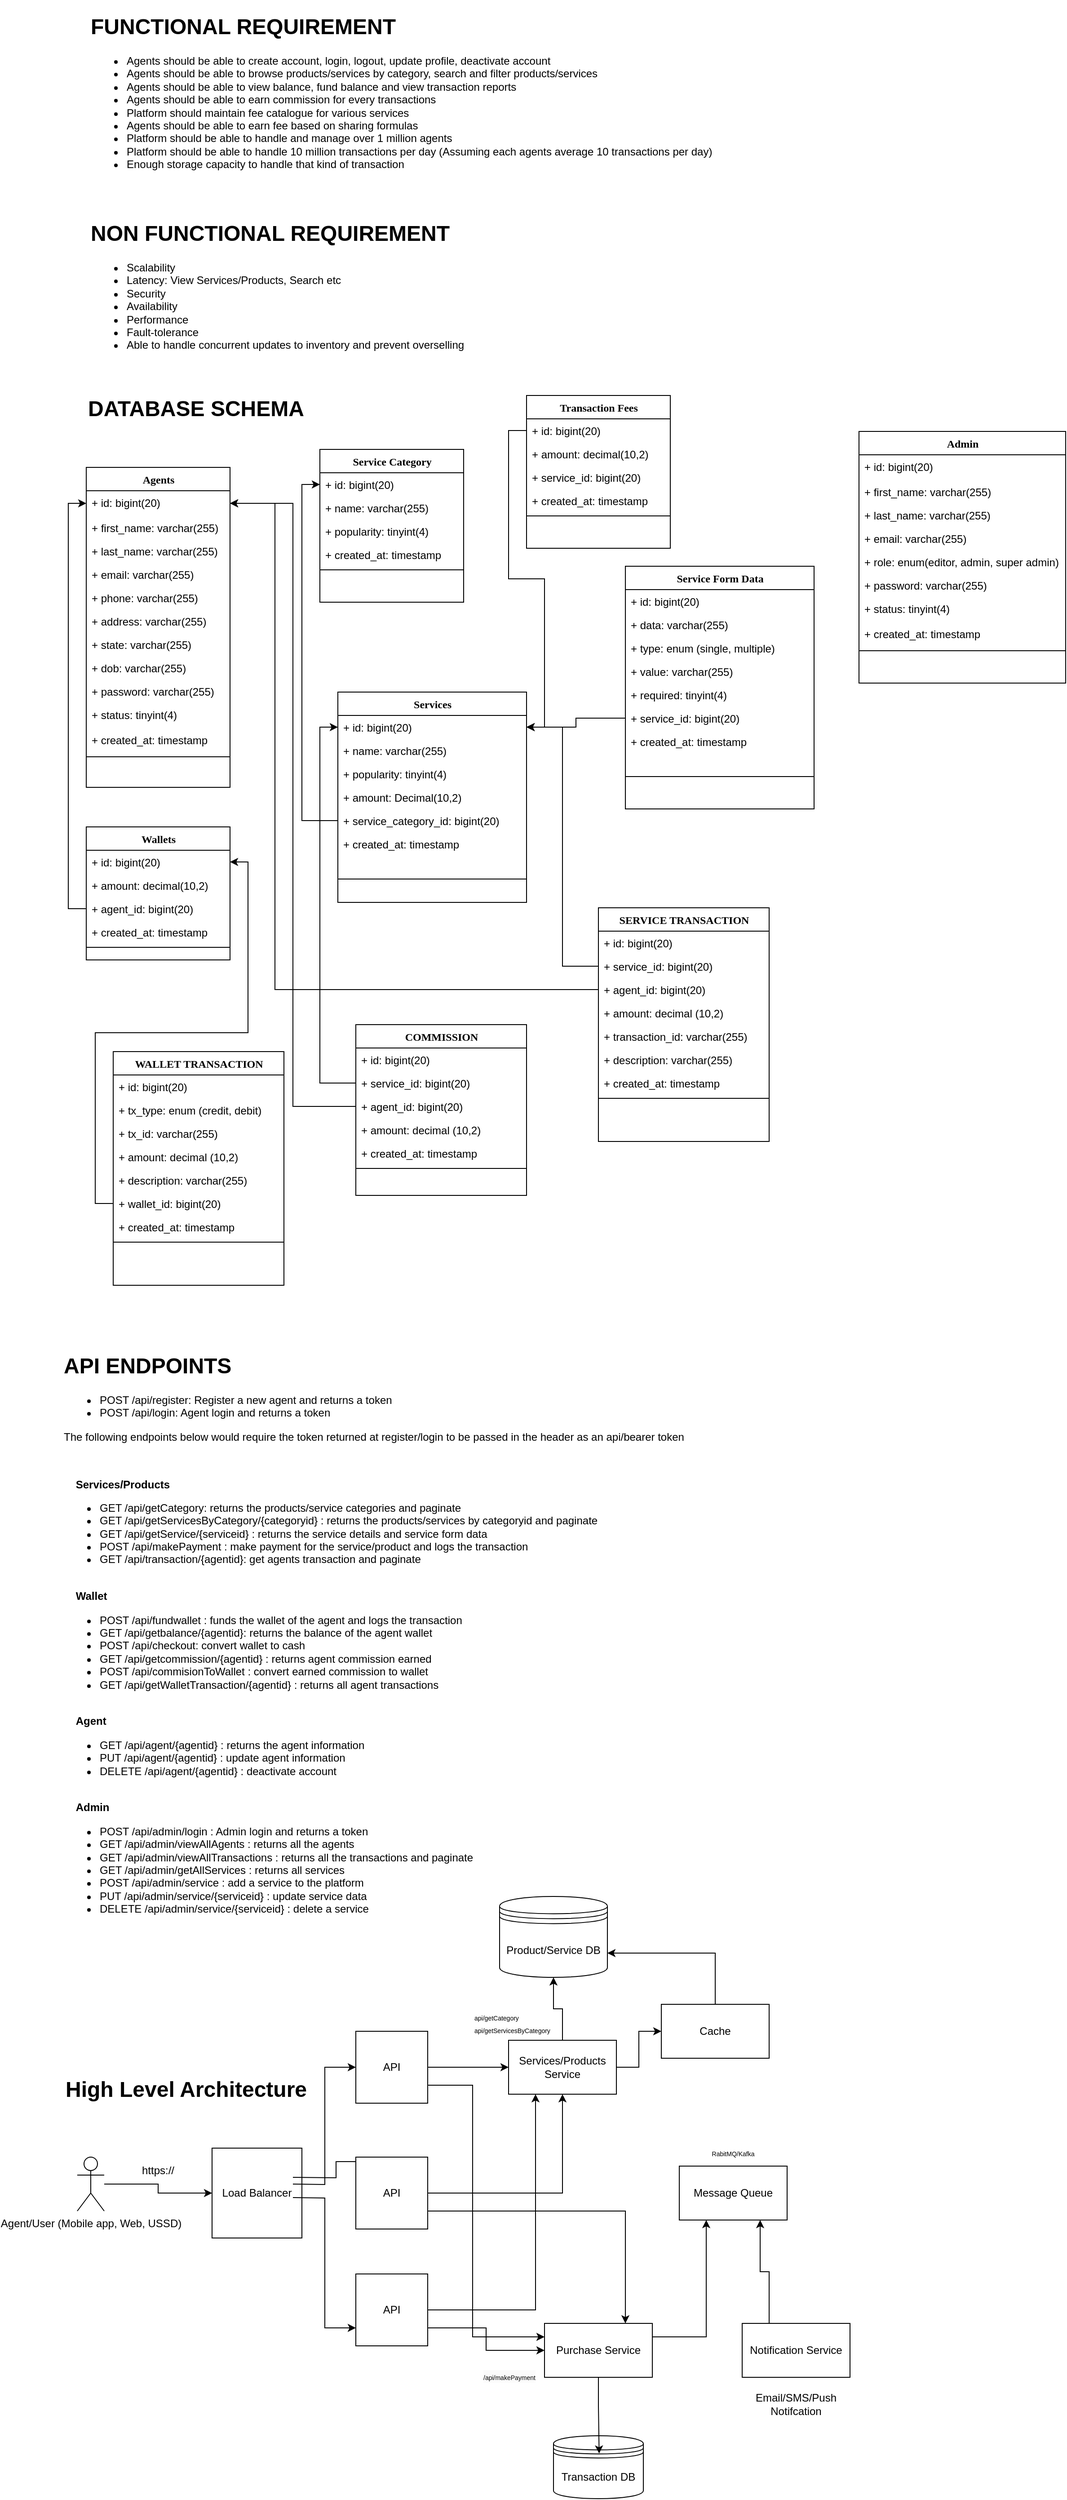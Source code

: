 <mxfile version="22.0.8" type="github">
  <diagram name="Page-1" id="9f46799a-70d6-7492-0946-bef42562c5a5">
    <mxGraphModel dx="2008" dy="1384" grid="1" gridSize="10" guides="1" tooltips="1" connect="1" arrows="1" fold="1" page="1" pageScale="1" pageWidth="1100" pageHeight="850" background="none" math="0" shadow="0">
      <root>
        <mxCell id="0" />
        <mxCell id="1" parent="0" />
        <mxCell id="78961159f06e98e8-17" value="Agents" style="swimlane;html=1;fontStyle=1;align=center;verticalAlign=top;childLayout=stackLayout;horizontal=1;startSize=26;horizontalStack=0;resizeParent=1;resizeLast=0;collapsible=1;marginBottom=0;swimlaneFillColor=#ffffff;rounded=0;shadow=0;comic=0;labelBackgroundColor=none;strokeWidth=1;fillColor=none;fontFamily=Verdana;fontSize=12" parent="1" vertex="1">
          <mxGeometry x="80" y="-280" width="160" height="356" as="geometry" />
        </mxCell>
        <mxCell id="6kIQ4EOXt6WHOdmxmBEa-10" value="+ id: bigint(20)" style="text;html=1;strokeColor=none;fillColor=none;align=left;verticalAlign=top;spacingLeft=4;spacingRight=4;whiteSpace=wrap;overflow=hidden;rotatable=0;points=[[0,0.5],[1,0.5]];portConstraint=eastwest;" vertex="1" parent="78961159f06e98e8-17">
          <mxGeometry y="26" width="160" height="28" as="geometry" />
        </mxCell>
        <mxCell id="78961159f06e98e8-21" value="+ first_name: varchar(255)" style="text;html=1;strokeColor=none;fillColor=none;align=left;verticalAlign=top;spacingLeft=4;spacingRight=4;whiteSpace=wrap;overflow=hidden;rotatable=0;points=[[0,0.5],[1,0.5]];portConstraint=eastwest;" parent="78961159f06e98e8-17" vertex="1">
          <mxGeometry y="54" width="160" height="26" as="geometry" />
        </mxCell>
        <mxCell id="78961159f06e98e8-23" value="+ last_name: varchar(255)" style="text;html=1;strokeColor=none;fillColor=none;align=left;verticalAlign=top;spacingLeft=4;spacingRight=4;whiteSpace=wrap;overflow=hidden;rotatable=0;points=[[0,0.5],[1,0.5]];portConstraint=eastwest;" parent="78961159f06e98e8-17" vertex="1">
          <mxGeometry y="80" width="160" height="26" as="geometry" />
        </mxCell>
        <mxCell id="78961159f06e98e8-25" value="+ email: varchar(255)" style="text;html=1;strokeColor=none;fillColor=none;align=left;verticalAlign=top;spacingLeft=4;spacingRight=4;whiteSpace=wrap;overflow=hidden;rotatable=0;points=[[0,0.5],[1,0.5]];portConstraint=eastwest;" parent="78961159f06e98e8-17" vertex="1">
          <mxGeometry y="106" width="160" height="26" as="geometry" />
        </mxCell>
        <mxCell id="78961159f06e98e8-26" value="+ phone: varchar(255)" style="text;html=1;strokeColor=none;fillColor=none;align=left;verticalAlign=top;spacingLeft=4;spacingRight=4;whiteSpace=wrap;overflow=hidden;rotatable=0;points=[[0,0.5],[1,0.5]];portConstraint=eastwest;" parent="78961159f06e98e8-17" vertex="1">
          <mxGeometry y="132" width="160" height="26" as="geometry" />
        </mxCell>
        <mxCell id="78961159f06e98e8-24" value="+ address: varchar(255)" style="text;html=1;strokeColor=none;fillColor=none;align=left;verticalAlign=top;spacingLeft=4;spacingRight=4;whiteSpace=wrap;overflow=hidden;rotatable=0;points=[[0,0.5],[1,0.5]];portConstraint=eastwest;" parent="78961159f06e98e8-17" vertex="1">
          <mxGeometry y="158" width="160" height="26" as="geometry" />
        </mxCell>
        <mxCell id="6kIQ4EOXt6WHOdmxmBEa-5" value="+ state: varchar(255)" style="text;html=1;strokeColor=none;fillColor=none;align=left;verticalAlign=top;spacingLeft=4;spacingRight=4;whiteSpace=wrap;overflow=hidden;rotatable=0;points=[[0,0.5],[1,0.5]];portConstraint=eastwest;" vertex="1" parent="78961159f06e98e8-17">
          <mxGeometry y="184" width="160" height="26" as="geometry" />
        </mxCell>
        <mxCell id="6kIQ4EOXt6WHOdmxmBEa-6" value="+ dob: varchar(255)" style="text;html=1;strokeColor=none;fillColor=none;align=left;verticalAlign=top;spacingLeft=4;spacingRight=4;whiteSpace=wrap;overflow=hidden;rotatable=0;points=[[0,0.5],[1,0.5]];portConstraint=eastwest;" vertex="1" parent="78961159f06e98e8-17">
          <mxGeometry y="210" width="160" height="26" as="geometry" />
        </mxCell>
        <mxCell id="6kIQ4EOXt6WHOdmxmBEa-7" value="+ password: varchar(255)" style="text;html=1;strokeColor=none;fillColor=none;align=left;verticalAlign=top;spacingLeft=4;spacingRight=4;whiteSpace=wrap;overflow=hidden;rotatable=0;points=[[0,0.5],[1,0.5]];portConstraint=eastwest;" vertex="1" parent="78961159f06e98e8-17">
          <mxGeometry y="236" width="160" height="26" as="geometry" />
        </mxCell>
        <mxCell id="6kIQ4EOXt6WHOdmxmBEa-8" value="+ status: tinyint(4)" style="text;html=1;strokeColor=none;fillColor=none;align=left;verticalAlign=top;spacingLeft=4;spacingRight=4;whiteSpace=wrap;overflow=hidden;rotatable=0;points=[[0,0.5],[1,0.5]];portConstraint=eastwest;" vertex="1" parent="78961159f06e98e8-17">
          <mxGeometry y="262" width="160" height="28" as="geometry" />
        </mxCell>
        <mxCell id="6kIQ4EOXt6WHOdmxmBEa-9" value="+ created_at: timestamp" style="text;html=1;strokeColor=none;fillColor=none;align=left;verticalAlign=top;spacingLeft=4;spacingRight=4;whiteSpace=wrap;overflow=hidden;rotatable=0;points=[[0,0.5],[1,0.5]];portConstraint=eastwest;" vertex="1" parent="78961159f06e98e8-17">
          <mxGeometry y="290" width="160" height="28" as="geometry" />
        </mxCell>
        <mxCell id="78961159f06e98e8-19" value="" style="line;html=1;strokeWidth=1;fillColor=none;align=left;verticalAlign=middle;spacingTop=-1;spacingLeft=3;spacingRight=3;rotatable=0;labelPosition=right;points=[];portConstraint=eastwest;" parent="78961159f06e98e8-17" vertex="1">
          <mxGeometry y="318" width="160" height="8" as="geometry" />
        </mxCell>
        <mxCell id="78961159f06e98e8-30" value="Service Category" style="swimlane;html=1;fontStyle=1;align=center;verticalAlign=top;childLayout=stackLayout;horizontal=1;startSize=26;horizontalStack=0;resizeParent=1;resizeLast=0;collapsible=1;marginBottom=0;swimlaneFillColor=#ffffff;rounded=0;shadow=0;comic=0;labelBackgroundColor=none;strokeWidth=1;fillColor=none;fontFamily=Verdana;fontSize=12" parent="1" vertex="1">
          <mxGeometry x="340" y="-300" width="160" height="170" as="geometry" />
        </mxCell>
        <mxCell id="78961159f06e98e8-31" value="+ id: bigint(20)" style="text;html=1;strokeColor=none;fillColor=none;align=left;verticalAlign=top;spacingLeft=4;spacingRight=4;whiteSpace=wrap;overflow=hidden;rotatable=0;points=[[0,0.5],[1,0.5]];portConstraint=eastwest;" parent="78961159f06e98e8-30" vertex="1">
          <mxGeometry y="26" width="160" height="26" as="geometry" />
        </mxCell>
        <mxCell id="78961159f06e98e8-32" value="+ name: varchar(255)" style="text;html=1;strokeColor=none;fillColor=none;align=left;verticalAlign=top;spacingLeft=4;spacingRight=4;whiteSpace=wrap;overflow=hidden;rotatable=0;points=[[0,0.5],[1,0.5]];portConstraint=eastwest;" parent="78961159f06e98e8-30" vertex="1">
          <mxGeometry y="52" width="160" height="26" as="geometry" />
        </mxCell>
        <mxCell id="78961159f06e98e8-33" value="+ popularity: tinyint(4)" style="text;html=1;strokeColor=none;fillColor=none;align=left;verticalAlign=top;spacingLeft=4;spacingRight=4;whiteSpace=wrap;overflow=hidden;rotatable=0;points=[[0,0.5],[1,0.5]];portConstraint=eastwest;" parent="78961159f06e98e8-30" vertex="1">
          <mxGeometry y="78" width="160" height="26" as="geometry" />
        </mxCell>
        <mxCell id="78961159f06e98e8-34" value="+ created_at: timestamp" style="text;html=1;strokeColor=none;fillColor=none;align=left;verticalAlign=top;spacingLeft=4;spacingRight=4;whiteSpace=wrap;overflow=hidden;rotatable=0;points=[[0,0.5],[1,0.5]];portConstraint=eastwest;" parent="78961159f06e98e8-30" vertex="1">
          <mxGeometry y="104" width="160" height="26" as="geometry" />
        </mxCell>
        <mxCell id="78961159f06e98e8-38" value="" style="line;html=1;strokeWidth=1;fillColor=none;align=left;verticalAlign=middle;spacingTop=-1;spacingLeft=3;spacingRight=3;rotatable=0;labelPosition=right;points=[];portConstraint=eastwest;" parent="78961159f06e98e8-30" vertex="1">
          <mxGeometry y="130" width="160" height="8" as="geometry" />
        </mxCell>
        <mxCell id="78961159f06e98e8-43" value="Services" style="swimlane;html=1;fontStyle=1;align=center;verticalAlign=top;childLayout=stackLayout;horizontal=1;startSize=26;horizontalStack=0;resizeParent=1;resizeLast=0;collapsible=1;marginBottom=0;swimlaneFillColor=#ffffff;rounded=0;shadow=0;comic=0;labelBackgroundColor=none;strokeWidth=1;fillColor=none;fontFamily=Verdana;fontSize=12" parent="1" vertex="1">
          <mxGeometry x="360" y="-30" width="210" height="234" as="geometry" />
        </mxCell>
        <mxCell id="78961159f06e98e8-44" value="+ id: bigint(20)" style="text;html=1;strokeColor=none;fillColor=none;align=left;verticalAlign=top;spacingLeft=4;spacingRight=4;whiteSpace=wrap;overflow=hidden;rotatable=0;points=[[0,0.5],[1,0.5]];portConstraint=eastwest;" parent="78961159f06e98e8-43" vertex="1">
          <mxGeometry y="26" width="210" height="26" as="geometry" />
        </mxCell>
        <mxCell id="78961159f06e98e8-45" value="+ name: varchar(255)" style="text;html=1;strokeColor=none;fillColor=none;align=left;verticalAlign=top;spacingLeft=4;spacingRight=4;whiteSpace=wrap;overflow=hidden;rotatable=0;points=[[0,0.5],[1,0.5]];portConstraint=eastwest;" parent="78961159f06e98e8-43" vertex="1">
          <mxGeometry y="52" width="210" height="26" as="geometry" />
        </mxCell>
        <mxCell id="6kIQ4EOXt6WHOdmxmBEa-64" value="+ popularity: tinyint(4)" style="text;html=1;strokeColor=none;fillColor=none;align=left;verticalAlign=top;spacingLeft=4;spacingRight=4;whiteSpace=wrap;overflow=hidden;rotatable=0;points=[[0,0.5],[1,0.5]];portConstraint=eastwest;" vertex="1" parent="78961159f06e98e8-43">
          <mxGeometry y="78" width="210" height="26" as="geometry" />
        </mxCell>
        <mxCell id="78961159f06e98e8-49" value="+ amount: Decimal(10,2)" style="text;html=1;strokeColor=none;fillColor=none;align=left;verticalAlign=top;spacingLeft=4;spacingRight=4;whiteSpace=wrap;overflow=hidden;rotatable=0;points=[[0,0.5],[1,0.5]];portConstraint=eastwest;" parent="78961159f06e98e8-43" vertex="1">
          <mxGeometry y="104" width="210" height="26" as="geometry" />
        </mxCell>
        <mxCell id="78961159f06e98e8-50" value="+ service_category_id: bigint(20)" style="text;html=1;strokeColor=none;fillColor=none;align=left;verticalAlign=top;spacingLeft=4;spacingRight=4;whiteSpace=wrap;overflow=hidden;rotatable=0;points=[[0,0.5],[1,0.5]];portConstraint=eastwest;" parent="78961159f06e98e8-43" vertex="1">
          <mxGeometry y="130" width="210" height="26" as="geometry" />
        </mxCell>
        <mxCell id="78961159f06e98e8-52" value="+ created_at: timestamp" style="text;html=1;strokeColor=none;fillColor=none;align=left;verticalAlign=top;spacingLeft=4;spacingRight=4;whiteSpace=wrap;overflow=hidden;rotatable=0;points=[[0,0.5],[1,0.5]];portConstraint=eastwest;" parent="78961159f06e98e8-43" vertex="1">
          <mxGeometry y="156" width="210" height="26" as="geometry" />
        </mxCell>
        <mxCell id="78961159f06e98e8-51" value="" style="line;html=1;strokeWidth=1;fillColor=none;align=left;verticalAlign=middle;spacingTop=-1;spacingLeft=3;spacingRight=3;rotatable=0;labelPosition=right;points=[];portConstraint=eastwest;" parent="78961159f06e98e8-43" vertex="1">
          <mxGeometry y="182" width="210" height="52" as="geometry" />
        </mxCell>
        <mxCell id="78961159f06e98e8-56" value="Wallets" style="swimlane;html=1;fontStyle=1;align=center;verticalAlign=top;childLayout=stackLayout;horizontal=1;startSize=26;horizontalStack=0;resizeParent=1;resizeLast=0;collapsible=1;marginBottom=0;swimlaneFillColor=#ffffff;rounded=0;shadow=0;comic=0;labelBackgroundColor=none;strokeWidth=1;fillColor=none;fontFamily=Verdana;fontSize=12" parent="1" vertex="1">
          <mxGeometry x="80" y="120" width="160" height="148" as="geometry">
            <mxRectangle x="90" y="482" width="90" height="30" as="alternateBounds" />
          </mxGeometry>
        </mxCell>
        <mxCell id="78961159f06e98e8-57" value="+ id: bigint(20)" style="text;html=1;strokeColor=none;fillColor=none;align=left;verticalAlign=top;spacingLeft=4;spacingRight=4;whiteSpace=wrap;overflow=hidden;rotatable=0;points=[[0,0.5],[1,0.5]];portConstraint=eastwest;" parent="78961159f06e98e8-56" vertex="1">
          <mxGeometry y="26" width="160" height="26" as="geometry" />
        </mxCell>
        <mxCell id="78961159f06e98e8-58" value="+ amount: decimal(10,2)" style="text;html=1;strokeColor=none;fillColor=none;align=left;verticalAlign=top;spacingLeft=4;spacingRight=4;whiteSpace=wrap;overflow=hidden;rotatable=0;points=[[0,0.5],[1,0.5]];portConstraint=eastwest;" parent="78961159f06e98e8-56" vertex="1">
          <mxGeometry y="52" width="160" height="26" as="geometry" />
        </mxCell>
        <mxCell id="78961159f06e98e8-59" value="+ agent_id: bigint(20)" style="text;html=1;strokeColor=none;fillColor=none;align=left;verticalAlign=top;spacingLeft=4;spacingRight=4;whiteSpace=wrap;overflow=hidden;rotatable=0;points=[[0,0.5],[1,0.5]];portConstraint=eastwest;" parent="78961159f06e98e8-56" vertex="1">
          <mxGeometry y="78" width="160" height="26" as="geometry" />
        </mxCell>
        <mxCell id="78961159f06e98e8-60" value="+ created_at: timestamp" style="text;html=1;strokeColor=none;fillColor=none;align=left;verticalAlign=top;spacingLeft=4;spacingRight=4;whiteSpace=wrap;overflow=hidden;rotatable=0;points=[[0,0.5],[1,0.5]];portConstraint=eastwest;" parent="78961159f06e98e8-56" vertex="1">
          <mxGeometry y="104" width="160" height="26" as="geometry" />
        </mxCell>
        <mxCell id="78961159f06e98e8-64" value="" style="line;html=1;strokeWidth=1;fillColor=none;align=left;verticalAlign=middle;spacingTop=-1;spacingLeft=3;spacingRight=3;rotatable=0;labelPosition=right;points=[];portConstraint=eastwest;" parent="78961159f06e98e8-56" vertex="1">
          <mxGeometry y="130" width="160" height="8" as="geometry" />
        </mxCell>
        <mxCell id="78961159f06e98e8-69" value="WALLET TRANSACTION&lt;br&gt;" style="swimlane;html=1;fontStyle=1;align=center;verticalAlign=top;childLayout=stackLayout;horizontal=1;startSize=26;horizontalStack=0;resizeParent=1;resizeLast=0;collapsible=1;marginBottom=0;swimlaneFillColor=#ffffff;rounded=0;shadow=0;comic=0;labelBackgroundColor=none;strokeWidth=1;fillColor=none;fontFamily=Verdana;fontSize=12" parent="1" vertex="1">
          <mxGeometry x="110" y="370" width="190" height="260" as="geometry" />
        </mxCell>
        <mxCell id="78961159f06e98e8-70" value="+ id: bigint(20)" style="text;html=1;strokeColor=none;fillColor=none;align=left;verticalAlign=top;spacingLeft=4;spacingRight=4;whiteSpace=wrap;overflow=hidden;rotatable=0;points=[[0,0.5],[1,0.5]];portConstraint=eastwest;" parent="78961159f06e98e8-69" vertex="1">
          <mxGeometry y="26" width="190" height="26" as="geometry" />
        </mxCell>
        <mxCell id="78961159f06e98e8-71" value="+ tx_type: enum (credit, debit)" style="text;html=1;strokeColor=none;fillColor=none;align=left;verticalAlign=top;spacingLeft=4;spacingRight=4;whiteSpace=wrap;overflow=hidden;rotatable=0;points=[[0,0.5],[1,0.5]];portConstraint=eastwest;" parent="78961159f06e98e8-69" vertex="1">
          <mxGeometry y="52" width="190" height="26" as="geometry" />
        </mxCell>
        <mxCell id="78961159f06e98e8-72" value="+ tx_id: varchar(255)" style="text;html=1;strokeColor=none;fillColor=none;align=left;verticalAlign=top;spacingLeft=4;spacingRight=4;whiteSpace=wrap;overflow=hidden;rotatable=0;points=[[0,0.5],[1,0.5]];portConstraint=eastwest;" parent="78961159f06e98e8-69" vertex="1">
          <mxGeometry y="78" width="190" height="26" as="geometry" />
        </mxCell>
        <mxCell id="78961159f06e98e8-74" value="+ amount: decimal (10,2)" style="text;html=1;strokeColor=none;fillColor=none;align=left;verticalAlign=top;spacingLeft=4;spacingRight=4;whiteSpace=wrap;overflow=hidden;rotatable=0;points=[[0,0.5],[1,0.5]];portConstraint=eastwest;" parent="78961159f06e98e8-69" vertex="1">
          <mxGeometry y="104" width="190" height="26" as="geometry" />
        </mxCell>
        <mxCell id="78961159f06e98e8-75" value="+ description: varchar(255)" style="text;html=1;strokeColor=none;fillColor=none;align=left;verticalAlign=top;spacingLeft=4;spacingRight=4;whiteSpace=wrap;overflow=hidden;rotatable=0;points=[[0,0.5],[1,0.5]];portConstraint=eastwest;" parent="78961159f06e98e8-69" vertex="1">
          <mxGeometry y="130" width="190" height="26" as="geometry" />
        </mxCell>
        <mxCell id="78961159f06e98e8-76" value="+ wallet_id: bigint(20)" style="text;html=1;strokeColor=none;fillColor=none;align=left;verticalAlign=top;spacingLeft=4;spacingRight=4;whiteSpace=wrap;overflow=hidden;rotatable=0;points=[[0,0.5],[1,0.5]];portConstraint=eastwest;" parent="78961159f06e98e8-69" vertex="1">
          <mxGeometry y="156" width="190" height="26" as="geometry" />
        </mxCell>
        <mxCell id="6kIQ4EOXt6WHOdmxmBEa-15" value="+ created_at: timestamp" style="text;html=1;strokeColor=none;fillColor=none;align=left;verticalAlign=top;spacingLeft=4;spacingRight=4;whiteSpace=wrap;overflow=hidden;rotatable=0;points=[[0,0.5],[1,0.5]];portConstraint=eastwest;" vertex="1" parent="78961159f06e98e8-69">
          <mxGeometry y="182" width="190" height="26" as="geometry" />
        </mxCell>
        <mxCell id="78961159f06e98e8-77" value="" style="line;html=1;strokeWidth=1;fillColor=none;align=left;verticalAlign=middle;spacingTop=-1;spacingLeft=3;spacingRight=3;rotatable=0;labelPosition=right;points=[];portConstraint=eastwest;" parent="78961159f06e98e8-69" vertex="1">
          <mxGeometry y="208" width="190" height="8" as="geometry" />
        </mxCell>
        <mxCell id="6kIQ4EOXt6WHOdmxmBEa-1" value="&lt;h1&gt;FUNCTIONAL REQUIREMENT&lt;/h1&gt;&lt;p&gt;&lt;/p&gt;&lt;ul&gt;&lt;li&gt;Agents should be able to create account, login, logout, update profile, deactivate account&lt;/li&gt;&lt;li&gt;Agents should be able to browse products/services by category, search and filter products/services&lt;/li&gt;&lt;li&gt;Agents should be able to view balance, fund balance and view transaction reports&lt;/li&gt;&lt;li&gt;Agents should be able to earn commission for every transactions&lt;/li&gt;&lt;li&gt;Platform should maintain fee catalogue for various services&lt;/li&gt;&lt;li&gt;Agents should be able to earn fee based on sharing formulas&lt;/li&gt;&lt;li&gt;Platform should be able to handle and manage over 1 million agents&lt;/li&gt;&lt;li&gt;Platform should be able to handle 10 million transactions per day (Assuming each agents average 10 transactions per day)&lt;/li&gt;&lt;li&gt;Enough storage capacity to handle that kind of transaction&lt;/li&gt;&lt;/ul&gt;&lt;p&gt;&lt;/p&gt;" style="text;html=1;strokeColor=none;fillColor=none;spacing=5;spacingTop=-20;whiteSpace=wrap;overflow=hidden;rounded=0;" vertex="1" parent="1">
          <mxGeometry x="80" y="-790" width="730" height="200" as="geometry" />
        </mxCell>
        <mxCell id="6kIQ4EOXt6WHOdmxmBEa-2" value="&lt;h1&gt;NON FUNCTIONAL REQUIREMENT&lt;/h1&gt;&lt;p&gt;&lt;/p&gt;&lt;ul&gt;&lt;li&gt;Scalability&lt;/li&gt;&lt;li&gt;Latency: View Services/Products, Search etc&lt;/li&gt;&lt;li&gt;Security&lt;/li&gt;&lt;li&gt;Availability&lt;/li&gt;&lt;li&gt;Performance&lt;/li&gt;&lt;li&gt;Fault-tolerance&lt;/li&gt;&lt;li&gt;Able to handle concurrent updates to inventory and prevent overselling&lt;/li&gt;&lt;/ul&gt;&lt;p&gt;&lt;/p&gt;" style="text;html=1;strokeColor=none;fillColor=none;spacing=5;spacingTop=-20;whiteSpace=wrap;overflow=hidden;rounded=0;" vertex="1" parent="1">
          <mxGeometry x="80" y="-560" width="730" height="200" as="geometry" />
        </mxCell>
        <mxCell id="6kIQ4EOXt6WHOdmxmBEa-3" value="&lt;b&gt;&lt;font style=&quot;font-size: 24px;&quot;&gt;DATABASE SCHEMA&lt;/font&gt;&lt;/b&gt;" style="text;html=1;strokeColor=none;fillColor=none;align=left;verticalAlign=middle;whiteSpace=wrap;rounded=0;" vertex="1" parent="1">
          <mxGeometry x="80" y="-360" width="270" height="30" as="geometry" />
        </mxCell>
        <mxCell id="6kIQ4EOXt6WHOdmxmBEa-13" style="edgeStyle=orthogonalEdgeStyle;rounded=0;orthogonalLoop=1;jettySize=auto;html=1;exitX=0;exitY=0.5;exitDx=0;exitDy=0;entryX=0;entryY=0.5;entryDx=0;entryDy=0;" edge="1" parent="1" source="78961159f06e98e8-59" target="6kIQ4EOXt6WHOdmxmBEa-10">
          <mxGeometry relative="1" as="geometry" />
        </mxCell>
        <mxCell id="6kIQ4EOXt6WHOdmxmBEa-17" style="edgeStyle=orthogonalEdgeStyle;rounded=0;orthogonalLoop=1;jettySize=auto;html=1;exitX=0;exitY=0.5;exitDx=0;exitDy=0;entryX=1;entryY=0.5;entryDx=0;entryDy=0;" edge="1" parent="1" source="78961159f06e98e8-76" target="78961159f06e98e8-57">
          <mxGeometry relative="1" as="geometry" />
        </mxCell>
        <mxCell id="6kIQ4EOXt6WHOdmxmBEa-19" style="edgeStyle=orthogonalEdgeStyle;rounded=0;orthogonalLoop=1;jettySize=auto;html=1;exitX=0;exitY=0.5;exitDx=0;exitDy=0;entryX=0;entryY=0.5;entryDx=0;entryDy=0;" edge="1" parent="1" source="78961159f06e98e8-50" target="78961159f06e98e8-31">
          <mxGeometry relative="1" as="geometry" />
        </mxCell>
        <mxCell id="6kIQ4EOXt6WHOdmxmBEa-24" value="Service Form Data" style="swimlane;html=1;fontStyle=1;align=center;verticalAlign=top;childLayout=stackLayout;horizontal=1;startSize=26;horizontalStack=0;resizeParent=1;resizeLast=0;collapsible=1;marginBottom=0;swimlaneFillColor=#ffffff;rounded=0;shadow=0;comic=0;labelBackgroundColor=none;strokeWidth=1;fillColor=none;fontFamily=Verdana;fontSize=12" vertex="1" parent="1">
          <mxGeometry x="680" y="-170" width="210" height="270" as="geometry" />
        </mxCell>
        <mxCell id="6kIQ4EOXt6WHOdmxmBEa-25" value="+ id: bigint(20)" style="text;html=1;strokeColor=none;fillColor=none;align=left;verticalAlign=top;spacingLeft=4;spacingRight=4;whiteSpace=wrap;overflow=hidden;rotatable=0;points=[[0,0.5],[1,0.5]];portConstraint=eastwest;" vertex="1" parent="6kIQ4EOXt6WHOdmxmBEa-24">
          <mxGeometry y="26" width="210" height="26" as="geometry" />
        </mxCell>
        <mxCell id="6kIQ4EOXt6WHOdmxmBEa-26" value="+ data: varchar(255)" style="text;html=1;strokeColor=none;fillColor=none;align=left;verticalAlign=top;spacingLeft=4;spacingRight=4;whiteSpace=wrap;overflow=hidden;rotatable=0;points=[[0,0.5],[1,0.5]];portConstraint=eastwest;" vertex="1" parent="6kIQ4EOXt6WHOdmxmBEa-24">
          <mxGeometry y="52" width="210" height="26" as="geometry" />
        </mxCell>
        <mxCell id="6kIQ4EOXt6WHOdmxmBEa-27" value="+ type: enum (single, multiple)" style="text;html=1;strokeColor=none;fillColor=none;align=left;verticalAlign=top;spacingLeft=4;spacingRight=4;whiteSpace=wrap;overflow=hidden;rotatable=0;points=[[0,0.5],[1,0.5]];portConstraint=eastwest;" vertex="1" parent="6kIQ4EOXt6WHOdmxmBEa-24">
          <mxGeometry y="78" width="210" height="26" as="geometry" />
        </mxCell>
        <mxCell id="6kIQ4EOXt6WHOdmxmBEa-31" value="+ value: varchar(255)" style="text;html=1;strokeColor=none;fillColor=none;align=left;verticalAlign=top;spacingLeft=4;spacingRight=4;whiteSpace=wrap;overflow=hidden;rotatable=0;points=[[0,0.5],[1,0.5]];portConstraint=eastwest;" vertex="1" parent="6kIQ4EOXt6WHOdmxmBEa-24">
          <mxGeometry y="104" width="210" height="26" as="geometry" />
        </mxCell>
        <mxCell id="6kIQ4EOXt6WHOdmxmBEa-32" value="+ required: tinyint(4)" style="text;html=1;strokeColor=none;fillColor=none;align=left;verticalAlign=top;spacingLeft=4;spacingRight=4;whiteSpace=wrap;overflow=hidden;rotatable=0;points=[[0,0.5],[1,0.5]];portConstraint=eastwest;" vertex="1" parent="6kIQ4EOXt6WHOdmxmBEa-24">
          <mxGeometry y="130" width="210" height="26" as="geometry" />
        </mxCell>
        <mxCell id="6kIQ4EOXt6WHOdmxmBEa-28" value="+ service_id: bigint(20)" style="text;html=1;strokeColor=none;fillColor=none;align=left;verticalAlign=top;spacingLeft=4;spacingRight=4;whiteSpace=wrap;overflow=hidden;rotatable=0;points=[[0,0.5],[1,0.5]];portConstraint=eastwest;" vertex="1" parent="6kIQ4EOXt6WHOdmxmBEa-24">
          <mxGeometry y="156" width="210" height="26" as="geometry" />
        </mxCell>
        <mxCell id="6kIQ4EOXt6WHOdmxmBEa-29" value="+ created_at: timestamp" style="text;html=1;strokeColor=none;fillColor=none;align=left;verticalAlign=top;spacingLeft=4;spacingRight=4;whiteSpace=wrap;overflow=hidden;rotatable=0;points=[[0,0.5],[1,0.5]];portConstraint=eastwest;" vertex="1" parent="6kIQ4EOXt6WHOdmxmBEa-24">
          <mxGeometry y="182" width="210" height="26" as="geometry" />
        </mxCell>
        <mxCell id="6kIQ4EOXt6WHOdmxmBEa-30" value="" style="line;html=1;strokeWidth=1;fillColor=none;align=left;verticalAlign=middle;spacingTop=-1;spacingLeft=3;spacingRight=3;rotatable=0;labelPosition=right;points=[];portConstraint=eastwest;" vertex="1" parent="6kIQ4EOXt6WHOdmxmBEa-24">
          <mxGeometry y="208" width="210" height="52" as="geometry" />
        </mxCell>
        <mxCell id="6kIQ4EOXt6WHOdmxmBEa-33" style="edgeStyle=orthogonalEdgeStyle;rounded=0;orthogonalLoop=1;jettySize=auto;html=1;exitX=0;exitY=0.5;exitDx=0;exitDy=0;entryX=1;entryY=0.5;entryDx=0;entryDy=0;" edge="1" parent="1" source="6kIQ4EOXt6WHOdmxmBEa-28" target="78961159f06e98e8-44">
          <mxGeometry relative="1" as="geometry" />
        </mxCell>
        <mxCell id="6kIQ4EOXt6WHOdmxmBEa-34" value="Transaction Fees" style="swimlane;html=1;fontStyle=1;align=center;verticalAlign=top;childLayout=stackLayout;horizontal=1;startSize=26;horizontalStack=0;resizeParent=1;resizeLast=0;collapsible=1;marginBottom=0;swimlaneFillColor=#ffffff;rounded=0;shadow=0;comic=0;labelBackgroundColor=none;strokeWidth=1;fillColor=none;fontFamily=Verdana;fontSize=12" vertex="1" parent="1">
          <mxGeometry x="570" y="-360" width="160" height="170" as="geometry">
            <mxRectangle x="90" y="482" width="90" height="30" as="alternateBounds" />
          </mxGeometry>
        </mxCell>
        <mxCell id="6kIQ4EOXt6WHOdmxmBEa-35" value="+ id: bigint(20)" style="text;html=1;strokeColor=none;fillColor=none;align=left;verticalAlign=top;spacingLeft=4;spacingRight=4;whiteSpace=wrap;overflow=hidden;rotatable=0;points=[[0,0.5],[1,0.5]];portConstraint=eastwest;" vertex="1" parent="6kIQ4EOXt6WHOdmxmBEa-34">
          <mxGeometry y="26" width="160" height="26" as="geometry" />
        </mxCell>
        <mxCell id="6kIQ4EOXt6WHOdmxmBEa-36" value="+ amount: decimal(10,2)" style="text;html=1;strokeColor=none;fillColor=none;align=left;verticalAlign=top;spacingLeft=4;spacingRight=4;whiteSpace=wrap;overflow=hidden;rotatable=0;points=[[0,0.5],[1,0.5]];portConstraint=eastwest;" vertex="1" parent="6kIQ4EOXt6WHOdmxmBEa-34">
          <mxGeometry y="52" width="160" height="26" as="geometry" />
        </mxCell>
        <mxCell id="6kIQ4EOXt6WHOdmxmBEa-37" value="+ service_id: bigint(20)" style="text;html=1;strokeColor=none;fillColor=none;align=left;verticalAlign=top;spacingLeft=4;spacingRight=4;whiteSpace=wrap;overflow=hidden;rotatable=0;points=[[0,0.5],[1,0.5]];portConstraint=eastwest;" vertex="1" parent="6kIQ4EOXt6WHOdmxmBEa-34">
          <mxGeometry y="78" width="160" height="26" as="geometry" />
        </mxCell>
        <mxCell id="6kIQ4EOXt6WHOdmxmBEa-38" value="+ created_at: timestamp" style="text;html=1;strokeColor=none;fillColor=none;align=left;verticalAlign=top;spacingLeft=4;spacingRight=4;whiteSpace=wrap;overflow=hidden;rotatable=0;points=[[0,0.5],[1,0.5]];portConstraint=eastwest;" vertex="1" parent="6kIQ4EOXt6WHOdmxmBEa-34">
          <mxGeometry y="104" width="160" height="26" as="geometry" />
        </mxCell>
        <mxCell id="6kIQ4EOXt6WHOdmxmBEa-39" value="" style="line;html=1;strokeWidth=1;fillColor=none;align=left;verticalAlign=middle;spacingTop=-1;spacingLeft=3;spacingRight=3;rotatable=0;labelPosition=right;points=[];portConstraint=eastwest;" vertex="1" parent="6kIQ4EOXt6WHOdmxmBEa-34">
          <mxGeometry y="130" width="160" height="8" as="geometry" />
        </mxCell>
        <mxCell id="6kIQ4EOXt6WHOdmxmBEa-41" style="edgeStyle=orthogonalEdgeStyle;rounded=0;orthogonalLoop=1;jettySize=auto;html=1;exitX=0;exitY=0.5;exitDx=0;exitDy=0;entryX=1;entryY=0.5;entryDx=0;entryDy=0;" edge="1" parent="1" source="6kIQ4EOXt6WHOdmxmBEa-35" target="78961159f06e98e8-44">
          <mxGeometry relative="1" as="geometry" />
        </mxCell>
        <mxCell id="6kIQ4EOXt6WHOdmxmBEa-42" value="SERVICE TRANSACTION" style="swimlane;html=1;fontStyle=1;align=center;verticalAlign=top;childLayout=stackLayout;horizontal=1;startSize=26;horizontalStack=0;resizeParent=1;resizeLast=0;collapsible=1;marginBottom=0;swimlaneFillColor=#ffffff;rounded=0;shadow=0;comic=0;labelBackgroundColor=none;strokeWidth=1;fillColor=none;fontFamily=Verdana;fontSize=12" vertex="1" parent="1">
          <mxGeometry x="650" y="210" width="190" height="260" as="geometry" />
        </mxCell>
        <mxCell id="6kIQ4EOXt6WHOdmxmBEa-43" value="+ id: bigint(20)" style="text;html=1;strokeColor=none;fillColor=none;align=left;verticalAlign=top;spacingLeft=4;spacingRight=4;whiteSpace=wrap;overflow=hidden;rotatable=0;points=[[0,0.5],[1,0.5]];portConstraint=eastwest;" vertex="1" parent="6kIQ4EOXt6WHOdmxmBEa-42">
          <mxGeometry y="26" width="190" height="26" as="geometry" />
        </mxCell>
        <mxCell id="6kIQ4EOXt6WHOdmxmBEa-44" value="+ service_id: bigint(20)" style="text;html=1;strokeColor=none;fillColor=none;align=left;verticalAlign=top;spacingLeft=4;spacingRight=4;whiteSpace=wrap;overflow=hidden;rotatable=0;points=[[0,0.5],[1,0.5]];portConstraint=eastwest;" vertex="1" parent="6kIQ4EOXt6WHOdmxmBEa-42">
          <mxGeometry y="52" width="190" height="26" as="geometry" />
        </mxCell>
        <mxCell id="6kIQ4EOXt6WHOdmxmBEa-45" value="+ agent_id: bigint(20)" style="text;html=1;strokeColor=none;fillColor=none;align=left;verticalAlign=top;spacingLeft=4;spacingRight=4;whiteSpace=wrap;overflow=hidden;rotatable=0;points=[[0,0.5],[1,0.5]];portConstraint=eastwest;" vertex="1" parent="6kIQ4EOXt6WHOdmxmBEa-42">
          <mxGeometry y="78" width="190" height="26" as="geometry" />
        </mxCell>
        <mxCell id="6kIQ4EOXt6WHOdmxmBEa-46" value="+ amount: decimal (10,2)" style="text;html=1;strokeColor=none;fillColor=none;align=left;verticalAlign=top;spacingLeft=4;spacingRight=4;whiteSpace=wrap;overflow=hidden;rotatable=0;points=[[0,0.5],[1,0.5]];portConstraint=eastwest;" vertex="1" parent="6kIQ4EOXt6WHOdmxmBEa-42">
          <mxGeometry y="104" width="190" height="26" as="geometry" />
        </mxCell>
        <mxCell id="6kIQ4EOXt6WHOdmxmBEa-48" value="+ transaction_id: varchar(255)" style="text;html=1;strokeColor=none;fillColor=none;align=left;verticalAlign=top;spacingLeft=4;spacingRight=4;whiteSpace=wrap;overflow=hidden;rotatable=0;points=[[0,0.5],[1,0.5]];portConstraint=eastwest;" vertex="1" parent="6kIQ4EOXt6WHOdmxmBEa-42">
          <mxGeometry y="130" width="190" height="26" as="geometry" />
        </mxCell>
        <mxCell id="6kIQ4EOXt6WHOdmxmBEa-47" value="+ description: varchar(255)" style="text;html=1;strokeColor=none;fillColor=none;align=left;verticalAlign=top;spacingLeft=4;spacingRight=4;whiteSpace=wrap;overflow=hidden;rotatable=0;points=[[0,0.5],[1,0.5]];portConstraint=eastwest;" vertex="1" parent="6kIQ4EOXt6WHOdmxmBEa-42">
          <mxGeometry y="156" width="190" height="26" as="geometry" />
        </mxCell>
        <mxCell id="6kIQ4EOXt6WHOdmxmBEa-49" value="+ created_at: timestamp" style="text;html=1;strokeColor=none;fillColor=none;align=left;verticalAlign=top;spacingLeft=4;spacingRight=4;whiteSpace=wrap;overflow=hidden;rotatable=0;points=[[0,0.5],[1,0.5]];portConstraint=eastwest;" vertex="1" parent="6kIQ4EOXt6WHOdmxmBEa-42">
          <mxGeometry y="182" width="190" height="26" as="geometry" />
        </mxCell>
        <mxCell id="6kIQ4EOXt6WHOdmxmBEa-50" value="" style="line;html=1;strokeWidth=1;fillColor=none;align=left;verticalAlign=middle;spacingTop=-1;spacingLeft=3;spacingRight=3;rotatable=0;labelPosition=right;points=[];portConstraint=eastwest;" vertex="1" parent="6kIQ4EOXt6WHOdmxmBEa-42">
          <mxGeometry y="208" width="190" height="8" as="geometry" />
        </mxCell>
        <mxCell id="6kIQ4EOXt6WHOdmxmBEa-51" style="edgeStyle=orthogonalEdgeStyle;rounded=0;orthogonalLoop=1;jettySize=auto;html=1;exitX=0;exitY=0.5;exitDx=0;exitDy=0;entryX=1;entryY=0.5;entryDx=0;entryDy=0;" edge="1" parent="1" source="6kIQ4EOXt6WHOdmxmBEa-44" target="78961159f06e98e8-44">
          <mxGeometry relative="1" as="geometry" />
        </mxCell>
        <mxCell id="6kIQ4EOXt6WHOdmxmBEa-52" style="edgeStyle=orthogonalEdgeStyle;rounded=0;orthogonalLoop=1;jettySize=auto;html=1;exitX=0;exitY=0.5;exitDx=0;exitDy=0;entryX=1;entryY=0.5;entryDx=0;entryDy=0;" edge="1" parent="1" source="6kIQ4EOXt6WHOdmxmBEa-45" target="6kIQ4EOXt6WHOdmxmBEa-10">
          <mxGeometry relative="1" as="geometry">
            <Array as="points">
              <mxPoint x="290" y="301" />
              <mxPoint x="290" y="-240" />
            </Array>
          </mxGeometry>
        </mxCell>
        <mxCell id="6kIQ4EOXt6WHOdmxmBEa-53" value="COMMISSION" style="swimlane;html=1;fontStyle=1;align=center;verticalAlign=top;childLayout=stackLayout;horizontal=1;startSize=26;horizontalStack=0;resizeParent=1;resizeLast=0;collapsible=1;marginBottom=0;swimlaneFillColor=#ffffff;rounded=0;shadow=0;comic=0;labelBackgroundColor=none;strokeWidth=1;fillColor=none;fontFamily=Verdana;fontSize=12" vertex="1" parent="1">
          <mxGeometry x="380" y="340" width="190" height="190" as="geometry" />
        </mxCell>
        <mxCell id="6kIQ4EOXt6WHOdmxmBEa-54" value="+ id: bigint(20)" style="text;html=1;strokeColor=none;fillColor=none;align=left;verticalAlign=top;spacingLeft=4;spacingRight=4;whiteSpace=wrap;overflow=hidden;rotatable=0;points=[[0,0.5],[1,0.5]];portConstraint=eastwest;" vertex="1" parent="6kIQ4EOXt6WHOdmxmBEa-53">
          <mxGeometry y="26" width="190" height="26" as="geometry" />
        </mxCell>
        <mxCell id="6kIQ4EOXt6WHOdmxmBEa-55" value="+ service_id: bigint(20)" style="text;html=1;strokeColor=none;fillColor=none;align=left;verticalAlign=top;spacingLeft=4;spacingRight=4;whiteSpace=wrap;overflow=hidden;rotatable=0;points=[[0,0.5],[1,0.5]];portConstraint=eastwest;" vertex="1" parent="6kIQ4EOXt6WHOdmxmBEa-53">
          <mxGeometry y="52" width="190" height="26" as="geometry" />
        </mxCell>
        <mxCell id="6kIQ4EOXt6WHOdmxmBEa-56" value="+ agent_id: bigint(20)" style="text;html=1;strokeColor=none;fillColor=none;align=left;verticalAlign=top;spacingLeft=4;spacingRight=4;whiteSpace=wrap;overflow=hidden;rotatable=0;points=[[0,0.5],[1,0.5]];portConstraint=eastwest;" vertex="1" parent="6kIQ4EOXt6WHOdmxmBEa-53">
          <mxGeometry y="78" width="190" height="26" as="geometry" />
        </mxCell>
        <mxCell id="6kIQ4EOXt6WHOdmxmBEa-57" value="+ amount: decimal (10,2)" style="text;html=1;strokeColor=none;fillColor=none;align=left;verticalAlign=top;spacingLeft=4;spacingRight=4;whiteSpace=wrap;overflow=hidden;rotatable=0;points=[[0,0.5],[1,0.5]];portConstraint=eastwest;" vertex="1" parent="6kIQ4EOXt6WHOdmxmBEa-53">
          <mxGeometry y="104" width="190" height="26" as="geometry" />
        </mxCell>
        <mxCell id="6kIQ4EOXt6WHOdmxmBEa-60" value="+ created_at: timestamp" style="text;html=1;strokeColor=none;fillColor=none;align=left;verticalAlign=top;spacingLeft=4;spacingRight=4;whiteSpace=wrap;overflow=hidden;rotatable=0;points=[[0,0.5],[1,0.5]];portConstraint=eastwest;" vertex="1" parent="6kIQ4EOXt6WHOdmxmBEa-53">
          <mxGeometry y="130" width="190" height="26" as="geometry" />
        </mxCell>
        <mxCell id="6kIQ4EOXt6WHOdmxmBEa-61" value="" style="line;html=1;strokeWidth=1;fillColor=none;align=left;verticalAlign=middle;spacingTop=-1;spacingLeft=3;spacingRight=3;rotatable=0;labelPosition=right;points=[];portConstraint=eastwest;" vertex="1" parent="6kIQ4EOXt6WHOdmxmBEa-53">
          <mxGeometry y="156" width="190" height="8" as="geometry" />
        </mxCell>
        <mxCell id="6kIQ4EOXt6WHOdmxmBEa-62" style="edgeStyle=orthogonalEdgeStyle;rounded=0;orthogonalLoop=1;jettySize=auto;html=1;exitX=0;exitY=0.5;exitDx=0;exitDy=0;entryX=0;entryY=0.5;entryDx=0;entryDy=0;" edge="1" parent="1" source="6kIQ4EOXt6WHOdmxmBEa-55" target="78961159f06e98e8-44">
          <mxGeometry relative="1" as="geometry" />
        </mxCell>
        <mxCell id="6kIQ4EOXt6WHOdmxmBEa-63" style="edgeStyle=orthogonalEdgeStyle;rounded=0;orthogonalLoop=1;jettySize=auto;html=1;exitX=0;exitY=0.5;exitDx=0;exitDy=0;entryX=1;entryY=0.5;entryDx=0;entryDy=0;" edge="1" parent="1" source="6kIQ4EOXt6WHOdmxmBEa-56" target="6kIQ4EOXt6WHOdmxmBEa-10">
          <mxGeometry relative="1" as="geometry" />
        </mxCell>
        <mxCell id="6kIQ4EOXt6WHOdmxmBEa-65" value="Admin" style="swimlane;html=1;fontStyle=1;align=center;verticalAlign=top;childLayout=stackLayout;horizontal=1;startSize=26;horizontalStack=0;resizeParent=1;resizeLast=0;collapsible=1;marginBottom=0;swimlaneFillColor=#ffffff;rounded=0;shadow=0;comic=0;labelBackgroundColor=none;strokeWidth=1;fillColor=none;fontFamily=Verdana;fontSize=12" vertex="1" parent="1">
          <mxGeometry x="940" y="-320" width="230" height="280" as="geometry" />
        </mxCell>
        <mxCell id="6kIQ4EOXt6WHOdmxmBEa-66" value="+ id: bigint(20)" style="text;html=1;strokeColor=none;fillColor=none;align=left;verticalAlign=top;spacingLeft=4;spacingRight=4;whiteSpace=wrap;overflow=hidden;rotatable=0;points=[[0,0.5],[1,0.5]];portConstraint=eastwest;" vertex="1" parent="6kIQ4EOXt6WHOdmxmBEa-65">
          <mxGeometry y="26" width="230" height="28" as="geometry" />
        </mxCell>
        <mxCell id="6kIQ4EOXt6WHOdmxmBEa-67" value="+ first_name: varchar(255)" style="text;html=1;strokeColor=none;fillColor=none;align=left;verticalAlign=top;spacingLeft=4;spacingRight=4;whiteSpace=wrap;overflow=hidden;rotatable=0;points=[[0,0.5],[1,0.5]];portConstraint=eastwest;" vertex="1" parent="6kIQ4EOXt6WHOdmxmBEa-65">
          <mxGeometry y="54" width="230" height="26" as="geometry" />
        </mxCell>
        <mxCell id="6kIQ4EOXt6WHOdmxmBEa-68" value="+ last_name: varchar(255)" style="text;html=1;strokeColor=none;fillColor=none;align=left;verticalAlign=top;spacingLeft=4;spacingRight=4;whiteSpace=wrap;overflow=hidden;rotatable=0;points=[[0,0.5],[1,0.5]];portConstraint=eastwest;" vertex="1" parent="6kIQ4EOXt6WHOdmxmBEa-65">
          <mxGeometry y="80" width="230" height="26" as="geometry" />
        </mxCell>
        <mxCell id="6kIQ4EOXt6WHOdmxmBEa-69" value="+ email: varchar(255)" style="text;html=1;strokeColor=none;fillColor=none;align=left;verticalAlign=top;spacingLeft=4;spacingRight=4;whiteSpace=wrap;overflow=hidden;rotatable=0;points=[[0,0.5],[1,0.5]];portConstraint=eastwest;" vertex="1" parent="6kIQ4EOXt6WHOdmxmBEa-65">
          <mxGeometry y="106" width="230" height="26" as="geometry" />
        </mxCell>
        <mxCell id="6kIQ4EOXt6WHOdmxmBEa-73" value="+ role: enum(editor, admin, super admin)" style="text;html=1;strokeColor=none;fillColor=none;align=left;verticalAlign=top;spacingLeft=4;spacingRight=4;whiteSpace=wrap;overflow=hidden;rotatable=0;points=[[0,0.5],[1,0.5]];portConstraint=eastwest;" vertex="1" parent="6kIQ4EOXt6WHOdmxmBEa-65">
          <mxGeometry y="132" width="230" height="26" as="geometry" />
        </mxCell>
        <mxCell id="6kIQ4EOXt6WHOdmxmBEa-74" value="+ password: varchar(255)" style="text;html=1;strokeColor=none;fillColor=none;align=left;verticalAlign=top;spacingLeft=4;spacingRight=4;whiteSpace=wrap;overflow=hidden;rotatable=0;points=[[0,0.5],[1,0.5]];portConstraint=eastwest;" vertex="1" parent="6kIQ4EOXt6WHOdmxmBEa-65">
          <mxGeometry y="158" width="230" height="26" as="geometry" />
        </mxCell>
        <mxCell id="6kIQ4EOXt6WHOdmxmBEa-75" value="+ status: tinyint(4)" style="text;html=1;strokeColor=none;fillColor=none;align=left;verticalAlign=top;spacingLeft=4;spacingRight=4;whiteSpace=wrap;overflow=hidden;rotatable=0;points=[[0,0.5],[1,0.5]];portConstraint=eastwest;" vertex="1" parent="6kIQ4EOXt6WHOdmxmBEa-65">
          <mxGeometry y="184" width="230" height="28" as="geometry" />
        </mxCell>
        <mxCell id="6kIQ4EOXt6WHOdmxmBEa-76" value="+ created_at: timestamp" style="text;html=1;strokeColor=none;fillColor=none;align=left;verticalAlign=top;spacingLeft=4;spacingRight=4;whiteSpace=wrap;overflow=hidden;rotatable=0;points=[[0,0.5],[1,0.5]];portConstraint=eastwest;" vertex="1" parent="6kIQ4EOXt6WHOdmxmBEa-65">
          <mxGeometry y="212" width="230" height="28" as="geometry" />
        </mxCell>
        <mxCell id="6kIQ4EOXt6WHOdmxmBEa-77" value="" style="line;html=1;strokeWidth=1;fillColor=none;align=left;verticalAlign=middle;spacingTop=-1;spacingLeft=3;spacingRight=3;rotatable=0;labelPosition=right;points=[];portConstraint=eastwest;" vertex="1" parent="6kIQ4EOXt6WHOdmxmBEa-65">
          <mxGeometry y="240" width="230" height="8" as="geometry" />
        </mxCell>
        <mxCell id="6kIQ4EOXt6WHOdmxmBEa-83" value="&lt;h1&gt;API ENDPOINTS&lt;/h1&gt;&lt;div&gt;&lt;ul&gt;&lt;li style=&quot;box-sizing: border-box;&quot;&gt;POST /api/register: Register a new agent and returns a token&lt;/li&gt;&lt;li style=&quot;box-sizing: border-box;&quot;&gt;POST /api/login: Agent login and returns a token&lt;/li&gt;&lt;/ul&gt;&lt;/div&gt;&lt;p&gt;The following endpoints below would require the token returned at register/login to be passed in the header as an api/bearer token&lt;/p&gt;&lt;p&gt;&lt;br&gt;&lt;/p&gt;&lt;p&gt;&lt;span style=&quot;&quot;&gt;&lt;span style=&quot;white-space: pre;&quot;&gt;&amp;nbsp;&amp;nbsp;&amp;nbsp;&amp;nbsp;&lt;/span&gt;&lt;/span&gt;&lt;b&gt;Services/Products&lt;/b&gt;&lt;br&gt;&lt;/p&gt;&lt;p&gt;&lt;/p&gt;&lt;ul&gt;&lt;li&gt;GET /api/getCategory: returns the products/service categories and paginate&lt;/li&gt;&lt;li&gt;GET /api/getServicesByCategory/{categoryid} : returns the products/services by categoryid and paginate&lt;/li&gt;&lt;li&gt;GET /api/getService/{serviceid} : returns the service details and service form data&lt;/li&gt;&lt;li&gt;POST /api/makePayment : make payment for the service/product and logs the transaction&lt;/li&gt;&lt;li&gt;GET /api/transaction/{agentid}: get agents transaction and paginate&lt;/li&gt;&lt;/ul&gt;&lt;div&gt;&lt;br&gt;&lt;/div&gt;&lt;div&gt;&lt;span style=&quot;&quot;&gt;&lt;span style=&quot;white-space: pre;&quot;&gt;&amp;nbsp;&amp;nbsp;&amp;nbsp;&amp;nbsp;&lt;/span&gt;&lt;/span&gt;&lt;b&gt;Wallet&lt;/b&gt;&lt;br&gt;&lt;/div&gt;&lt;div&gt;&lt;ul&gt;&lt;li&gt;POST /api/fundwallet : funds the wallet of the agent and logs the transaction&lt;/li&gt;&lt;li&gt;GET /api/getbalance/{agentid}: returns the balance of the agent wallet&lt;/li&gt;&lt;li&gt;POST /api/checkout: convert wallet to cash&lt;/li&gt;&lt;li&gt;GET /api/getcommission/{agentid} : returns agent commission earned&lt;/li&gt;&lt;li&gt;POST /api/commisionToWallet : convert earned commission to wallet&lt;/li&gt;&lt;li&gt;GET /api/getWalletTransaction/{agentid} : returns all agent transactions&lt;/li&gt;&lt;/ul&gt;&lt;div&gt;&lt;span style=&quot;&quot;&gt;&lt;span style=&quot;white-space: pre;&quot;&gt;&amp;nbsp;&amp;nbsp;&amp;nbsp;&amp;nbsp;&lt;/span&gt;&lt;/span&gt;&lt;br&gt;&lt;/div&gt;&lt;/div&gt;&lt;div&gt;&lt;span style=&quot;&quot;&gt;&lt;span style=&quot;white-space: pre;&quot;&gt;&amp;nbsp;&amp;nbsp;&amp;nbsp;&amp;nbsp;&lt;/span&gt;&lt;/span&gt;&lt;b&gt;Agent&lt;/b&gt;&lt;/div&gt;&lt;div&gt;&lt;ul&gt;&lt;li&gt;GET /api/agent/{agentid} : returns the agent information&lt;/li&gt;&lt;li&gt;PUT /api/agent/{agentid} : update agent information&lt;/li&gt;&lt;li&gt;DELETE /api/agent/{agentid} : deactivate account&lt;/li&gt;&lt;/ul&gt;&lt;div&gt;&lt;br&gt;&lt;/div&gt;&lt;/div&gt;&lt;div&gt;&lt;span style=&quot;&quot;&gt;&lt;span style=&quot;white-space: pre;&quot;&gt;&amp;nbsp;&amp;nbsp;&amp;nbsp;&amp;nbsp;&lt;/span&gt;&lt;/span&gt;&lt;b&gt;Admin&lt;/b&gt;&lt;br&gt;&lt;/div&gt;&lt;div&gt;&lt;ul&gt;&lt;li&gt;POST /api/admin/login : Admin login and returns a token&lt;/li&gt;&lt;li&gt;GET /api/admin/viewAllAgents : returns all the agents&lt;/li&gt;&lt;li style=&quot;border-color: var(--border-color);&quot;&gt;GET /api/admin/viewAllTransactions : returns all the transactions and paginate&lt;/li&gt;&lt;li style=&quot;border-color: var(--border-color);&quot;&gt;GET /api/admin/getAllServices : returns all services&lt;/li&gt;&lt;li style=&quot;border-color: var(--border-color);&quot;&gt;POST /api/admin/service : add a service to the platform&lt;/li&gt;&lt;li style=&quot;border-color: var(--border-color);&quot;&gt;PUT /api/admin/service/{serviceid} : update service data&lt;/li&gt;&lt;li style=&quot;border-color: var(--border-color);&quot;&gt;DELETE /api/admin/service/{serviceid} : delete a service&lt;/li&gt;&lt;/ul&gt;&lt;/div&gt;&lt;p&gt;&lt;/p&gt;" style="text;html=1;strokeColor=none;fillColor=none;spacing=5;spacingTop=-20;whiteSpace=wrap;overflow=hidden;rounded=0;" vertex="1" parent="1">
          <mxGeometry x="50" y="700" width="820" height="670" as="geometry" />
        </mxCell>
        <mxCell id="6kIQ4EOXt6WHOdmxmBEa-84" value="&lt;font style=&quot;font-size: 24px;&quot;&gt;&lt;b&gt;High Level Architecture&lt;/b&gt;&lt;/font&gt;" style="text;html=1;strokeColor=none;fillColor=none;align=left;verticalAlign=middle;whiteSpace=wrap;rounded=0;" vertex="1" parent="1">
          <mxGeometry x="55" y="1510" width="300" height="30" as="geometry" />
        </mxCell>
        <mxCell id="6kIQ4EOXt6WHOdmxmBEa-90" style="edgeStyle=orthogonalEdgeStyle;rounded=0;orthogonalLoop=1;jettySize=auto;html=1;entryX=0;entryY=0.5;entryDx=0;entryDy=0;" edge="1" parent="1" source="6kIQ4EOXt6WHOdmxmBEa-85" target="6kIQ4EOXt6WHOdmxmBEa-86">
          <mxGeometry relative="1" as="geometry" />
        </mxCell>
        <mxCell id="6kIQ4EOXt6WHOdmxmBEa-85" value="Agent/User (Mobile app, Web, USSD)" style="shape=umlActor;verticalLabelPosition=bottom;verticalAlign=top;html=1;outlineConnect=0;" vertex="1" parent="1">
          <mxGeometry x="70" y="1600" width="30" height="60" as="geometry" />
        </mxCell>
        <mxCell id="6kIQ4EOXt6WHOdmxmBEa-86" value="Load Balancer" style="whiteSpace=wrap;html=1;aspect=fixed;" vertex="1" parent="1">
          <mxGeometry x="220" y="1590" width="100" height="100" as="geometry" />
        </mxCell>
        <mxCell id="6kIQ4EOXt6WHOdmxmBEa-97" style="edgeStyle=orthogonalEdgeStyle;rounded=0;orthogonalLoop=1;jettySize=auto;html=1;exitX=1;exitY=0.25;exitDx=0;exitDy=0;entryX=0.25;entryY=0;entryDx=0;entryDy=0;" edge="1" parent="1">
          <mxGeometry relative="1" as="geometry">
            <mxPoint x="310" y="1622.5" as="sourcePoint" />
            <mxPoint x="405" y="1625" as="targetPoint" />
          </mxGeometry>
        </mxCell>
        <mxCell id="6kIQ4EOXt6WHOdmxmBEa-98" style="edgeStyle=orthogonalEdgeStyle;rounded=0;orthogonalLoop=1;jettySize=auto;html=1;entryX=0;entryY=0.5;entryDx=0;entryDy=0;" edge="1" parent="1" target="6kIQ4EOXt6WHOdmxmBEa-94">
          <mxGeometry relative="1" as="geometry">
            <mxPoint x="310" y="1630" as="sourcePoint" />
          </mxGeometry>
        </mxCell>
        <mxCell id="6kIQ4EOXt6WHOdmxmBEa-99" style="edgeStyle=orthogonalEdgeStyle;rounded=0;orthogonalLoop=1;jettySize=auto;html=1;exitX=1;exitY=1;exitDx=0;exitDy=0;entryX=0;entryY=0.75;entryDx=0;entryDy=0;" edge="1" parent="1" target="6kIQ4EOXt6WHOdmxmBEa-88">
          <mxGeometry relative="1" as="geometry">
            <mxPoint x="310" y="1645" as="sourcePoint" />
          </mxGeometry>
        </mxCell>
        <mxCell id="6kIQ4EOXt6WHOdmxmBEa-122" style="edgeStyle=orthogonalEdgeStyle;rounded=0;orthogonalLoop=1;jettySize=auto;html=1;exitX=1;exitY=0.75;exitDx=0;exitDy=0;" edge="1" parent="1" source="6kIQ4EOXt6WHOdmxmBEa-88" target="6kIQ4EOXt6WHOdmxmBEa-116">
          <mxGeometry relative="1" as="geometry" />
        </mxCell>
        <mxCell id="6kIQ4EOXt6WHOdmxmBEa-128" style="edgeStyle=orthogonalEdgeStyle;rounded=0;orthogonalLoop=1;jettySize=auto;html=1;exitX=1;exitY=0.5;exitDx=0;exitDy=0;entryX=0.25;entryY=1;entryDx=0;entryDy=0;" edge="1" parent="1" source="6kIQ4EOXt6WHOdmxmBEa-88" target="6kIQ4EOXt6WHOdmxmBEa-124">
          <mxGeometry relative="1" as="geometry" />
        </mxCell>
        <mxCell id="6kIQ4EOXt6WHOdmxmBEa-88" value="API" style="whiteSpace=wrap;html=1;aspect=fixed;" vertex="1" parent="1">
          <mxGeometry x="380" y="1730" width="80" height="80" as="geometry" />
        </mxCell>
        <mxCell id="6kIQ4EOXt6WHOdmxmBEa-91" value="https://" style="text;html=1;strokeColor=none;fillColor=none;align=center;verticalAlign=middle;whiteSpace=wrap;rounded=0;" vertex="1" parent="1">
          <mxGeometry x="130" y="1600" width="60" height="30" as="geometry" />
        </mxCell>
        <mxCell id="6kIQ4EOXt6WHOdmxmBEa-127" style="edgeStyle=orthogonalEdgeStyle;rounded=0;orthogonalLoop=1;jettySize=auto;html=1;exitX=1;exitY=0.5;exitDx=0;exitDy=0;entryX=0.5;entryY=1;entryDx=0;entryDy=0;" edge="1" parent="1" source="6kIQ4EOXt6WHOdmxmBEa-93" target="6kIQ4EOXt6WHOdmxmBEa-124">
          <mxGeometry relative="1" as="geometry" />
        </mxCell>
        <mxCell id="6kIQ4EOXt6WHOdmxmBEa-134" style="edgeStyle=orthogonalEdgeStyle;rounded=0;orthogonalLoop=1;jettySize=auto;html=1;exitX=1;exitY=0.75;exitDx=0;exitDy=0;entryX=0.75;entryY=0;entryDx=0;entryDy=0;" edge="1" parent="1" source="6kIQ4EOXt6WHOdmxmBEa-93" target="6kIQ4EOXt6WHOdmxmBEa-116">
          <mxGeometry relative="1" as="geometry" />
        </mxCell>
        <mxCell id="6kIQ4EOXt6WHOdmxmBEa-93" value="API" style="whiteSpace=wrap;html=1;aspect=fixed;" vertex="1" parent="1">
          <mxGeometry x="380" y="1600" width="80" height="80" as="geometry" />
        </mxCell>
        <mxCell id="6kIQ4EOXt6WHOdmxmBEa-126" style="edgeStyle=orthogonalEdgeStyle;rounded=0;orthogonalLoop=1;jettySize=auto;html=1;exitX=1;exitY=0.5;exitDx=0;exitDy=0;" edge="1" parent="1" source="6kIQ4EOXt6WHOdmxmBEa-94" target="6kIQ4EOXt6WHOdmxmBEa-124">
          <mxGeometry relative="1" as="geometry" />
        </mxCell>
        <mxCell id="6kIQ4EOXt6WHOdmxmBEa-135" style="edgeStyle=orthogonalEdgeStyle;rounded=0;orthogonalLoop=1;jettySize=auto;html=1;exitX=1;exitY=0.75;exitDx=0;exitDy=0;entryX=0;entryY=0.25;entryDx=0;entryDy=0;" edge="1" parent="1" source="6kIQ4EOXt6WHOdmxmBEa-94" target="6kIQ4EOXt6WHOdmxmBEa-116">
          <mxGeometry relative="1" as="geometry">
            <Array as="points">
              <mxPoint x="510" y="1520" />
              <mxPoint x="510" y="1800" />
            </Array>
          </mxGeometry>
        </mxCell>
        <mxCell id="6kIQ4EOXt6WHOdmxmBEa-94" value="API" style="whiteSpace=wrap;html=1;aspect=fixed;" vertex="1" parent="1">
          <mxGeometry x="380" y="1460" width="80" height="80" as="geometry" />
        </mxCell>
        <mxCell id="6kIQ4EOXt6WHOdmxmBEa-103" value="Product/Service DB" style="shape=datastore;whiteSpace=wrap;html=1;" vertex="1" parent="1">
          <mxGeometry x="540" y="1310" width="120" height="90" as="geometry" />
        </mxCell>
        <mxCell id="6kIQ4EOXt6WHOdmxmBEa-131" style="edgeStyle=orthogonalEdgeStyle;rounded=0;orthogonalLoop=1;jettySize=auto;html=1;exitX=0.5;exitY=0;exitDx=0;exitDy=0;entryX=1;entryY=0.7;entryDx=0;entryDy=0;" edge="1" parent="1" source="6kIQ4EOXt6WHOdmxmBEa-106" target="6kIQ4EOXt6WHOdmxmBEa-103">
          <mxGeometry relative="1" as="geometry" />
        </mxCell>
        <mxCell id="6kIQ4EOXt6WHOdmxmBEa-106" value="Cache" style="rounded=0;whiteSpace=wrap;html=1;" vertex="1" parent="1">
          <mxGeometry x="720" y="1430" width="120" height="60" as="geometry" />
        </mxCell>
        <mxCell id="6kIQ4EOXt6WHOdmxmBEa-137" style="edgeStyle=orthogonalEdgeStyle;rounded=0;orthogonalLoop=1;jettySize=auto;html=1;exitX=1;exitY=0.25;exitDx=0;exitDy=0;entryX=0.25;entryY=1;entryDx=0;entryDy=0;" edge="1" parent="1" source="6kIQ4EOXt6WHOdmxmBEa-116" target="6kIQ4EOXt6WHOdmxmBEa-136">
          <mxGeometry relative="1" as="geometry" />
        </mxCell>
        <mxCell id="6kIQ4EOXt6WHOdmxmBEa-116" value="Purchase Service" style="rounded=0;whiteSpace=wrap;html=1;" vertex="1" parent="1">
          <mxGeometry x="590" y="1785" width="120" height="60" as="geometry" />
        </mxCell>
        <mxCell id="6kIQ4EOXt6WHOdmxmBEa-138" style="edgeStyle=orthogonalEdgeStyle;rounded=0;orthogonalLoop=1;jettySize=auto;html=1;exitX=0.25;exitY=0;exitDx=0;exitDy=0;entryX=0.75;entryY=1;entryDx=0;entryDy=0;" edge="1" parent="1" source="6kIQ4EOXt6WHOdmxmBEa-117" target="6kIQ4EOXt6WHOdmxmBEa-136">
          <mxGeometry relative="1" as="geometry" />
        </mxCell>
        <mxCell id="6kIQ4EOXt6WHOdmxmBEa-117" value="Notification Service" style="rounded=0;whiteSpace=wrap;html=1;" vertex="1" parent="1">
          <mxGeometry x="810" y="1785" width="120" height="60" as="geometry" />
        </mxCell>
        <mxCell id="6kIQ4EOXt6WHOdmxmBEa-118" value="Transaction DB" style="shape=datastore;whiteSpace=wrap;html=1;" vertex="1" parent="1">
          <mxGeometry x="600" y="1910" width="100" height="70" as="geometry" />
        </mxCell>
        <mxCell id="6kIQ4EOXt6WHOdmxmBEa-119" style="edgeStyle=orthogonalEdgeStyle;rounded=0;orthogonalLoop=1;jettySize=auto;html=1;exitX=0.5;exitY=1;exitDx=0;exitDy=0;entryX=0.508;entryY=0.283;entryDx=0;entryDy=0;entryPerimeter=0;" edge="1" parent="1" source="6kIQ4EOXt6WHOdmxmBEa-116" target="6kIQ4EOXt6WHOdmxmBEa-118">
          <mxGeometry relative="1" as="geometry" />
        </mxCell>
        <mxCell id="6kIQ4EOXt6WHOdmxmBEa-121" value="Email/SMS/Push Notifcation" style="text;html=1;strokeColor=none;fillColor=none;align=center;verticalAlign=middle;whiteSpace=wrap;rounded=0;" vertex="1" parent="1">
          <mxGeometry x="805" y="1860" width="130" height="30" as="geometry" />
        </mxCell>
        <mxCell id="6kIQ4EOXt6WHOdmxmBEa-125" style="edgeStyle=orthogonalEdgeStyle;rounded=0;orthogonalLoop=1;jettySize=auto;html=1;exitX=1;exitY=0.5;exitDx=0;exitDy=0;entryX=0;entryY=0.5;entryDx=0;entryDy=0;" edge="1" parent="1" source="6kIQ4EOXt6WHOdmxmBEa-124" target="6kIQ4EOXt6WHOdmxmBEa-106">
          <mxGeometry relative="1" as="geometry" />
        </mxCell>
        <mxCell id="6kIQ4EOXt6WHOdmxmBEa-129" style="edgeStyle=orthogonalEdgeStyle;rounded=0;orthogonalLoop=1;jettySize=auto;html=1;exitX=0.5;exitY=0;exitDx=0;exitDy=0;" edge="1" parent="1" source="6kIQ4EOXt6WHOdmxmBEa-124" target="6kIQ4EOXt6WHOdmxmBEa-103">
          <mxGeometry relative="1" as="geometry" />
        </mxCell>
        <mxCell id="6kIQ4EOXt6WHOdmxmBEa-124" value="Services/Products Service" style="rounded=0;whiteSpace=wrap;html=1;" vertex="1" parent="1">
          <mxGeometry x="550" y="1470" width="120" height="60" as="geometry" />
        </mxCell>
        <mxCell id="6kIQ4EOXt6WHOdmxmBEa-132" value="&lt;span style=&quot;color: rgb(0, 0, 0); font-family: Helvetica; font-size: 7px; font-style: normal; font-variant-ligatures: normal; font-variant-caps: normal; font-weight: 400; letter-spacing: normal; orphans: 2; text-align: left; text-indent: 0px; text-transform: none; widows: 2; word-spacing: 0px; -webkit-text-stroke-width: 0px; background-color: rgb(251, 251, 251); text-decoration-thickness: initial; text-decoration-style: initial; text-decoration-color: initial; float: none; display: inline !important;&quot;&gt;api/getCategory&lt;br&gt;api/getServicesByCategory&lt;br&gt;&lt;/span&gt;" style="text;whiteSpace=wrap;html=1;" vertex="1" parent="1">
          <mxGeometry x="510" y="1430" width="120" height="40" as="geometry" />
        </mxCell>
        <mxCell id="6kIQ4EOXt6WHOdmxmBEa-133" value="&lt;span style=&quot;color: rgb(0, 0, 0); font-family: Helvetica; font-style: normal; font-variant-ligatures: normal; font-variant-caps: normal; font-weight: 400; letter-spacing: normal; orphans: 2; text-align: left; text-indent: 0px; text-transform: none; widows: 2; word-spacing: 0px; -webkit-text-stroke-width: 0px; background-color: rgb(251, 251, 251); text-decoration-thickness: initial; text-decoration-style: initial; text-decoration-color: initial; float: none; display: inline !important;&quot;&gt;&lt;font style=&quot;font-size: 7px;&quot;&gt;/api/makePayment&lt;/font&gt;&lt;/span&gt;" style="text;whiteSpace=wrap;html=1;" vertex="1" parent="1">
          <mxGeometry x="520" y="1830" width="130" height="40" as="geometry" />
        </mxCell>
        <mxCell id="6kIQ4EOXt6WHOdmxmBEa-136" value="Message Queue" style="rounded=0;whiteSpace=wrap;html=1;" vertex="1" parent="1">
          <mxGeometry x="740" y="1610" width="120" height="60" as="geometry" />
        </mxCell>
        <mxCell id="6kIQ4EOXt6WHOdmxmBEa-139" value="&lt;font style=&quot;font-size: 7px;&quot;&gt;RabitMQ/Kafka&lt;/font&gt;" style="text;html=1;strokeColor=none;fillColor=none;align=center;verticalAlign=middle;whiteSpace=wrap;rounded=0;" vertex="1" parent="1">
          <mxGeometry x="760" y="1580" width="80" height="30" as="geometry" />
        </mxCell>
      </root>
    </mxGraphModel>
  </diagram>
</mxfile>
